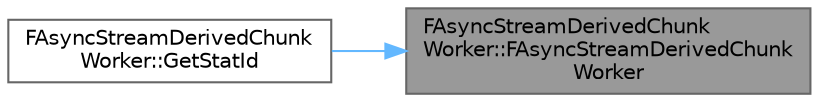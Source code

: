 digraph "FAsyncStreamDerivedChunkWorker::FAsyncStreamDerivedChunkWorker"
{
 // INTERACTIVE_SVG=YES
 // LATEX_PDF_SIZE
  bgcolor="transparent";
  edge [fontname=Helvetica,fontsize=10,labelfontname=Helvetica,labelfontsize=10];
  node [fontname=Helvetica,fontsize=10,shape=box,height=0.2,width=0.4];
  rankdir="RL";
  Node1 [id="Node000001",label="FAsyncStreamDerivedChunk\lWorker::FAsyncStreamDerivedChunk\lWorker",height=0.2,width=0.4,color="gray40", fillcolor="grey60", style="filled", fontcolor="black",tooltip="Initialization constructor."];
  Node1 -> Node2 [id="edge1_Node000001_Node000002",dir="back",color="steelblue1",style="solid",tooltip=" "];
  Node2 [id="Node000002",label="FAsyncStreamDerivedChunk\lWorker::GetStatId",height=0.2,width=0.4,color="grey40", fillcolor="white", style="filled",URL="$d5/d19/classFAsyncStreamDerivedChunkWorker.html#ad8de932efd91d79e11044101bf29ffe2",tooltip=" "];
}
